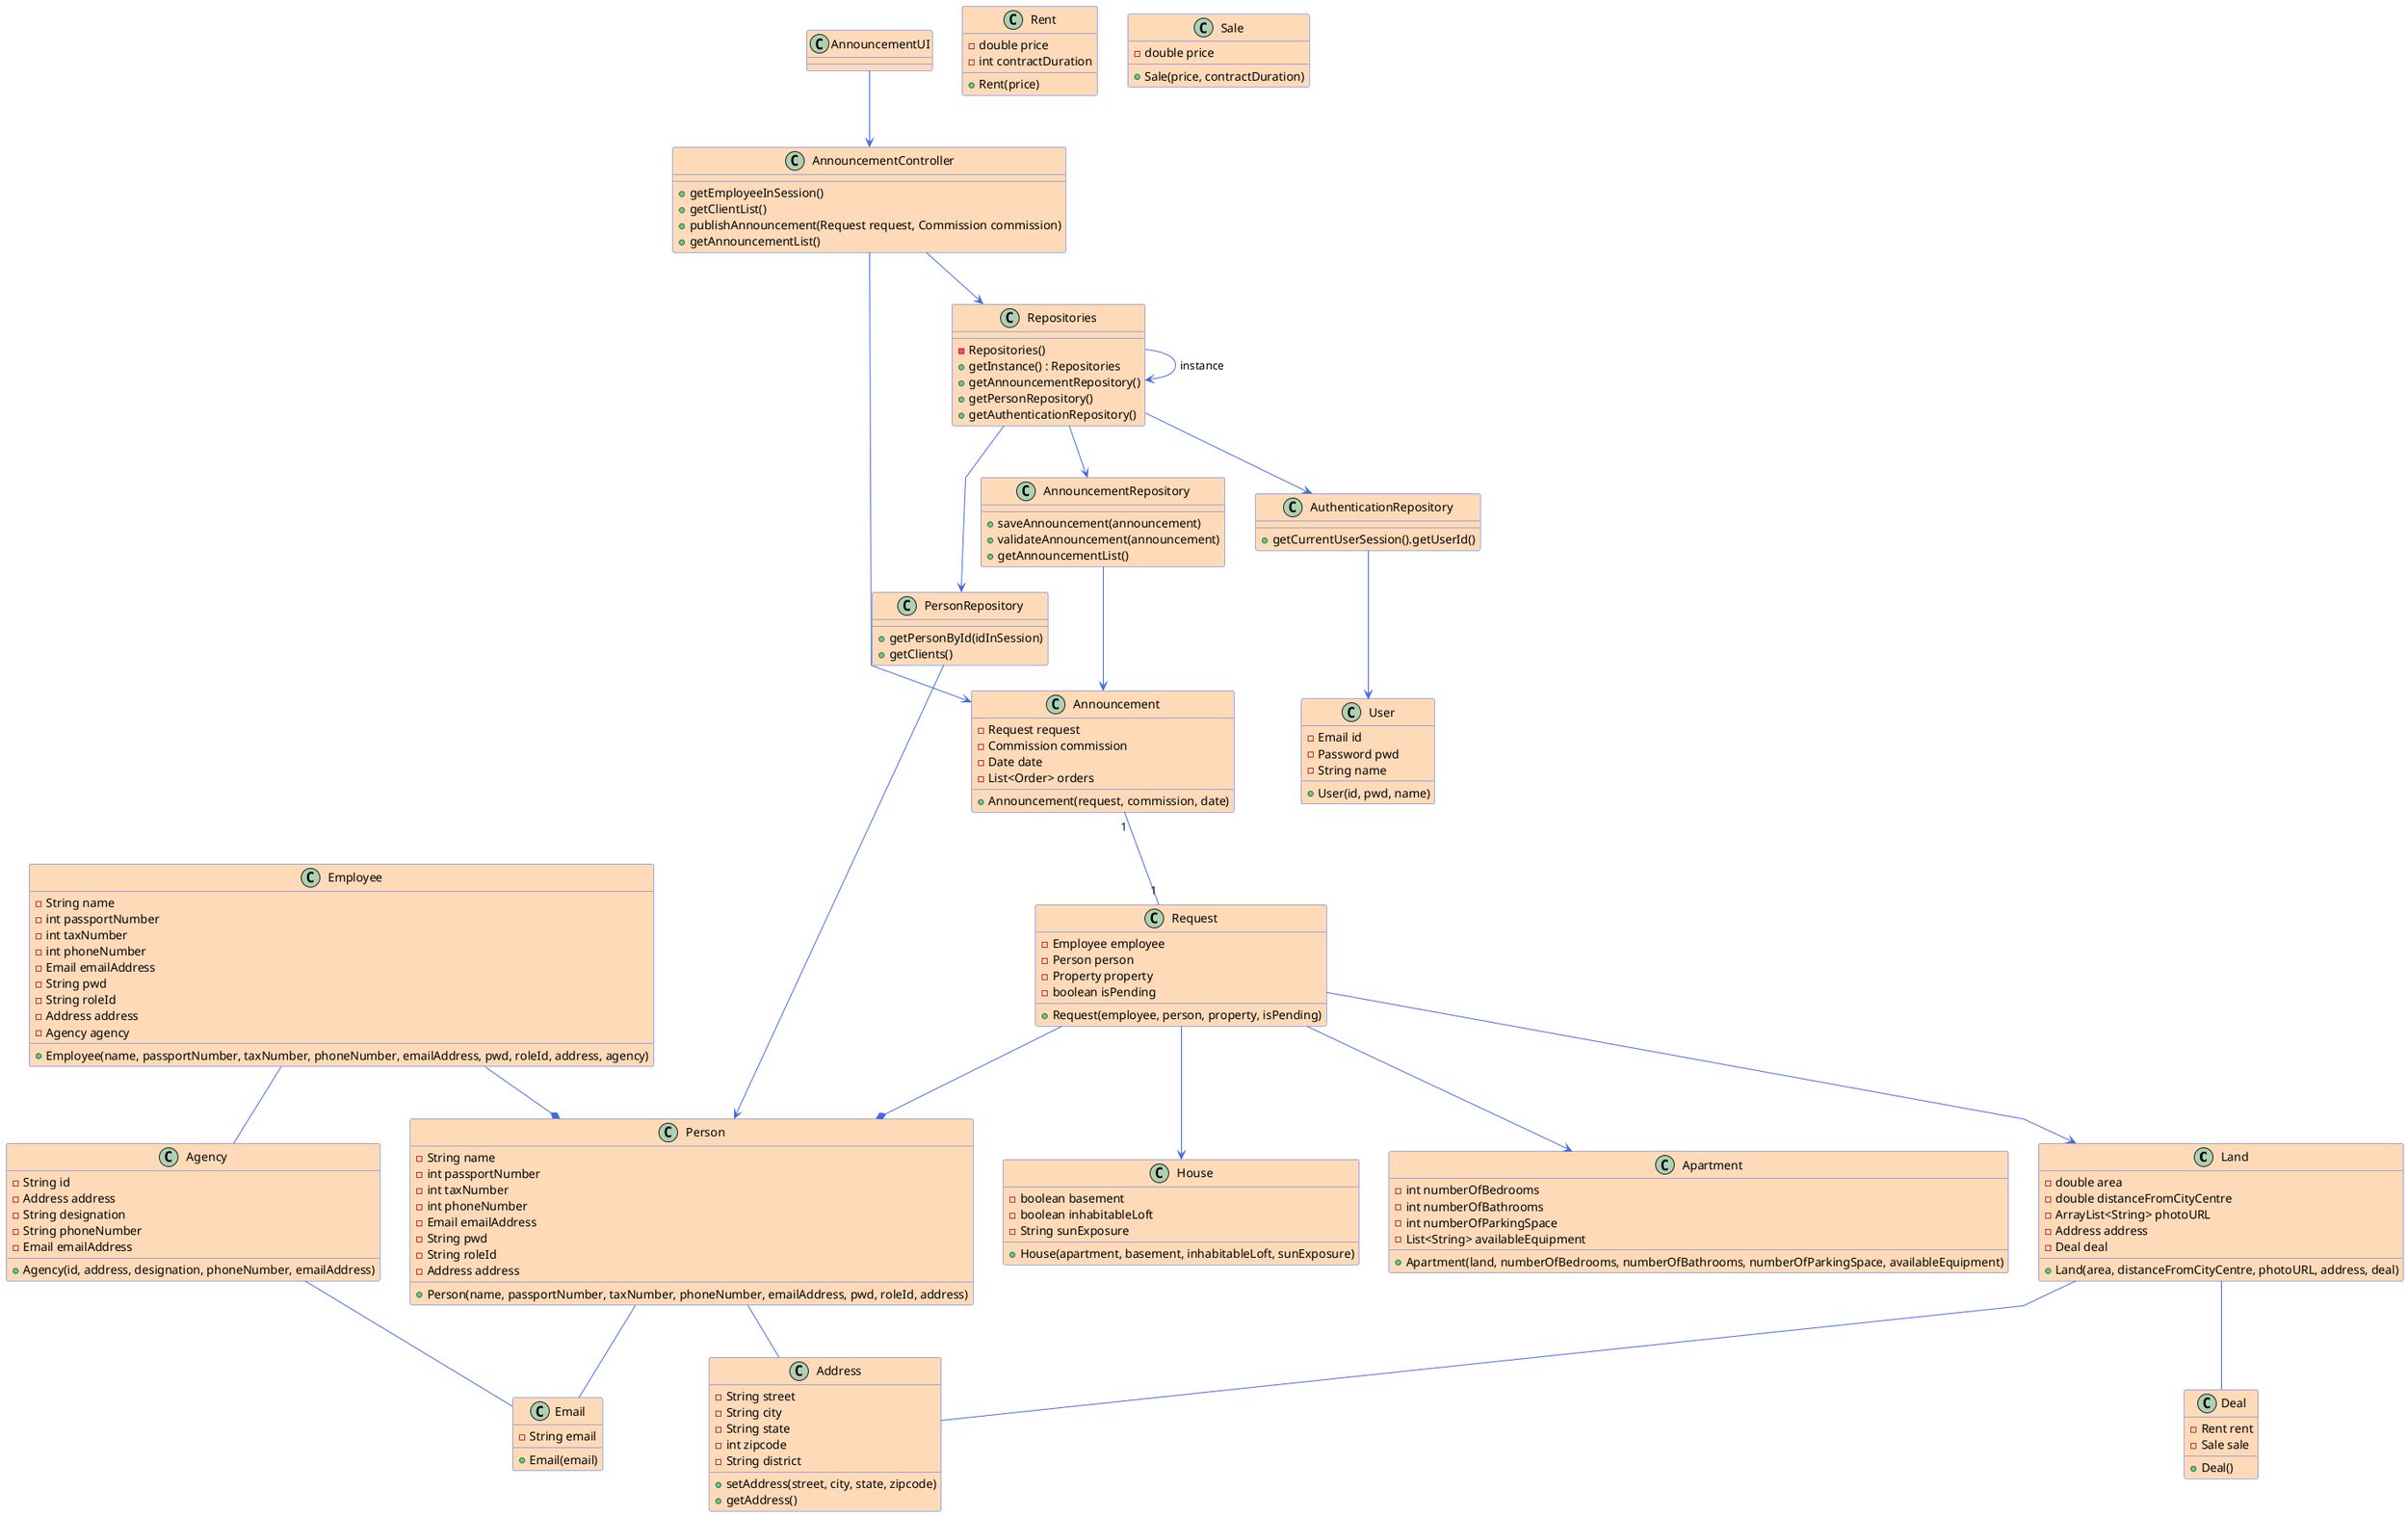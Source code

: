 @startuml
'skinparam monochrome true
skinparam packageStyle rectangle
skinparam shadowing false
skinparam linetype polyline
'skinparam linetype orto

'skinparam classAttributeIconSize 0
'---------File styling---------
skinparam class {
    BackgroundColor PeachPuff
    ArrowColor RoyalBlue
    BorderColor RoyalBlue
}
'left to right direction
'User interface'

class Land {
    - double area
    - double distanceFromCityCentre
    - ArrayList<String> photoURL
    - Address address
    - Deal deal
    + Land(area, distanceFromCityCentre, photoURL, address, deal)
}

class Apartment {
    -int numberOfBedrooms
    -int numberOfBathrooms
    -int numberOfParkingSpace
    -List<String> availableEquipment
    + Apartment(land, numberOfBedrooms, numberOfBathrooms, numberOfParkingSpace, availableEquipment)
}

class House {
    - boolean basement
    - boolean inhabitableLoft
    - String sunExposure
    + House(apartment, basement, inhabitableLoft, sunExposure)
}

class Address {
    - String street
    - String city
    - String state
    - int zipcode
    - String district
    + setAddress(street, city, state, zipcode)
    + getAddress()
}

class Person {
    - String name
    - int passportNumber
    - int taxNumber
    - int phoneNumber
    - Email emailAddress
    - String pwd
    - String roleId
    - Address address
    + Person(name, passportNumber, taxNumber, phoneNumber, emailAddress, pwd, roleId, address)
}

class Repositories {
    - Repositories()
    + getInstance() : Repositories
    + getAnnouncementRepository()
    + getPersonRepository()
    + getAuthenticationRepository()
}

class Employee {
    - String name
    - int passportNumber
    - int taxNumber
    - int phoneNumber
    - Email emailAddress
    - String pwd
    - String roleId
    - Address address
    - Agency agency
    + Employee(name, passportNumber, taxNumber, phoneNumber, emailAddress, pwd, roleId, address, agency)
}

class Agency {
    - String id
    - Address address
    - String designation
    - String phoneNumber
    - Email emailAddress
    + Agency(id, address, designation, phoneNumber, emailAddress)
}

class Email {
    - String email
    + Email(email)
}

class AnnouncementUI {
}

class AnnouncementController {
    + getEmployeeInSession()
    + getClientList()
    + publishAnnouncement(Request request, Commission commission)
    + getAnnouncementList()
}

class PersonRepository {
    + getPersonById(idInSession)
    + getClients()
}

class AnnouncementRepository {
    + saveAnnouncement(announcement)
    + validateAnnouncement(announcement)
    + getAnnouncementList()
}

class AuthenticationRepository {
    + getCurrentUserSession().getUserId()
}

class Announcement {
    - Request request
    - Commission commission
    - Date date
    - List<Order> orders
    + Announcement(request, commission, date)
}

class Request {
    - Employee employee
    - Person person
    - Property property
    - boolean isPending
    + Request(employee, person, property, isPending)
}

class Deal {
    - Rent rent
    - Sale sale
    + Deal()
}

class Rent {
    - double price
    - int contractDuration
    + Rent(price)
}

class Sale {
    - double price
    + Sale(price, contractDuration)
}

class User {
    - Email id
    - Password pwd
    - String name
    + User(id, pwd, name)
}

'UI
AnnouncementUI --> AnnouncementController

Repositories --> Repositories : instance

'Controller
AnnouncementController --> Repositories
AnnouncementController --> Announcement
Repositories --> PersonRepository
Repositories --> AnnouncementRepository
Repositories --> AuthenticationRepository

AnnouncementRepository --> Announcement
Announcement "1" -- "1" Request
Request --> Land
Request --> Apartment
Request --> House
Request --* Person

Land -- Deal
Land -- Address
Person -- Address
Employee -- Agency
Employee --* Person

Person -- Email
Agency -- Email

PersonRepository --> Person

AuthenticationRepository --> User
@enduml
